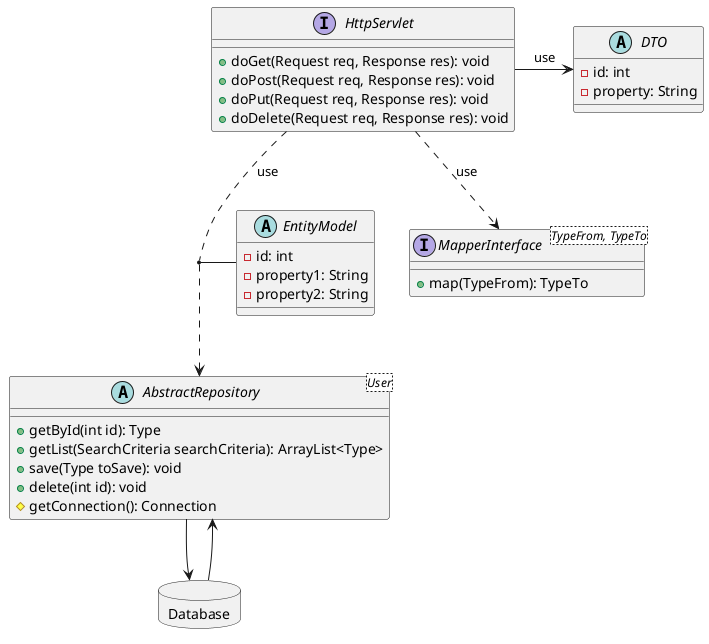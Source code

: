 @startuml
'https://plantuml.com/class-diagram



abstract class AbstractRepository<User> {
     +getById(int id): Type
     +getList(SearchCriteria searchCriteria): ArrayList<Type>
     +save(Type toSave): void
     +delete(int id): void
     #getConnection(): Connection
}

Interface HttpServlet {
    +doGet(Request req, Response res): void
    +doPost(Request req, Response res): void
    +doPut(Request req, Response res): void
    +doDelete(Request req, Response res): void
}

interface MapperInterface<TypeFrom, TypeTo> {
    +map(TypeFrom): TypeTo
}


abstract class DTO {
    -id: int
    -property: String
}

abstract class EntityModel {
    -id: int
    -property1: String
    -property2: String
}

package Database <<Database>> {

}

HttpServlet ..> AbstractRepository: use
HttpServlet ..> MapperInterface: use
HttpServlet -> DTO: use

(AbstractRepository, HttpServlet) -- EntityModel

AbstractRepository --> Database
Database --> AbstractRepository


@enduml